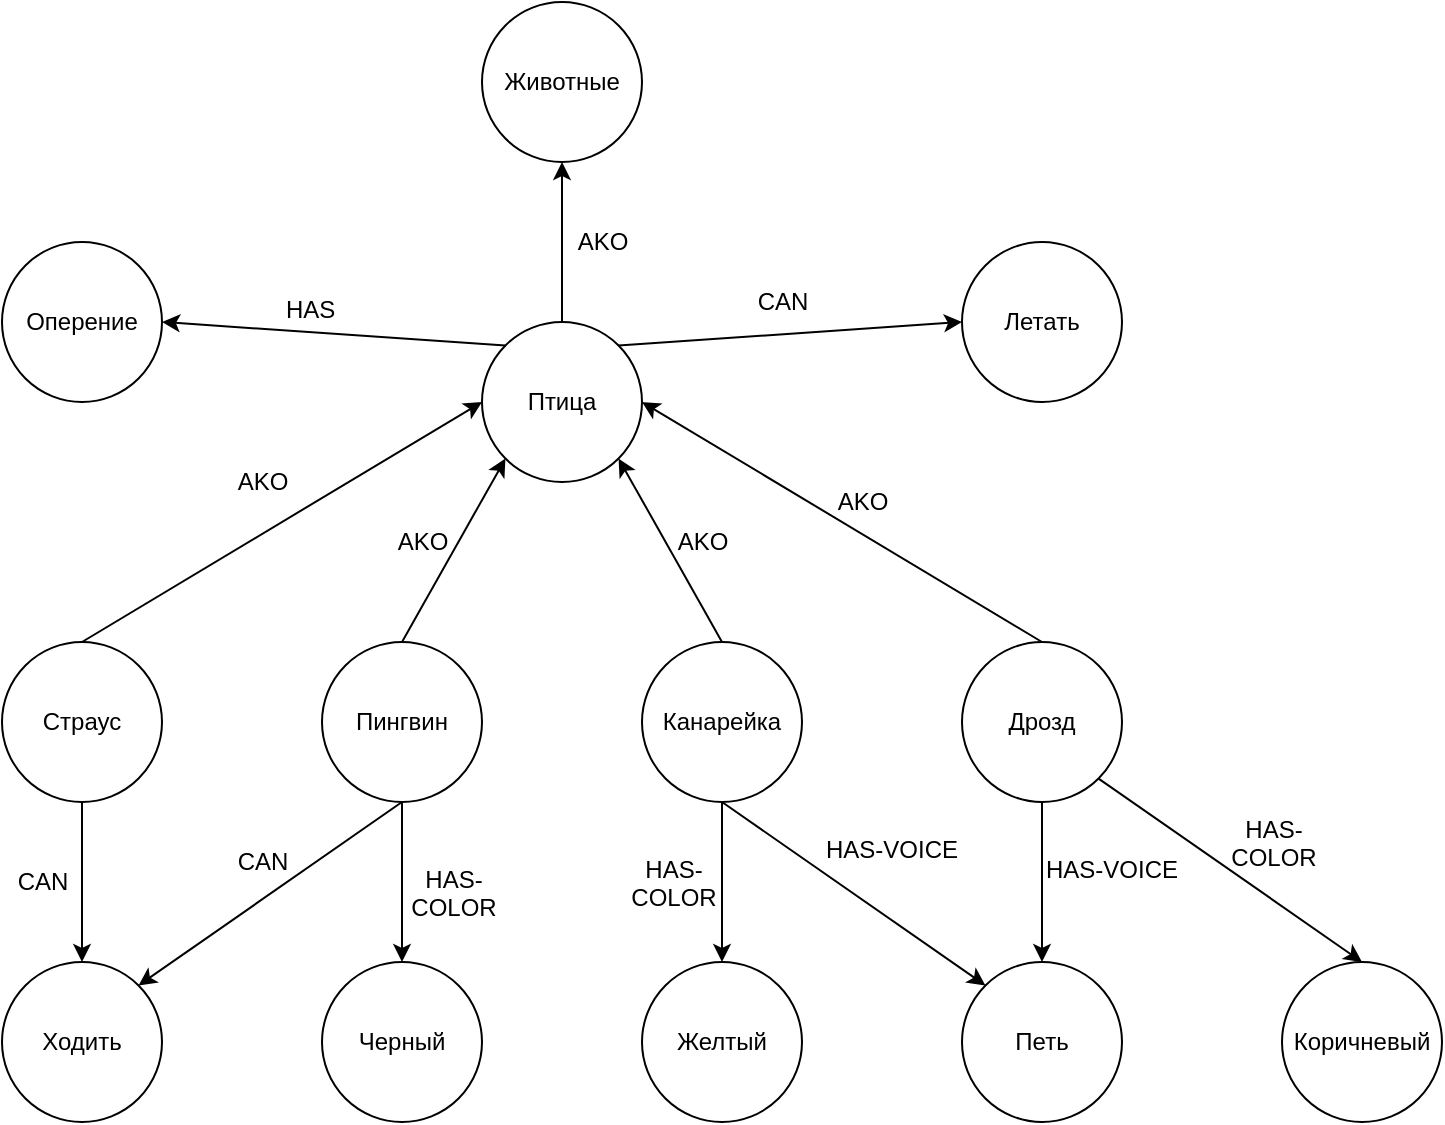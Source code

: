<mxfile version="18.1.2" type="github">
  <diagram id="qHXR-U9V_WV68zt4t-ic" name="Page-1">
    <mxGraphModel dx="1298" dy="865" grid="1" gridSize="10" guides="1" tooltips="1" connect="1" arrows="1" fold="1" page="1" pageScale="1" pageWidth="827" pageHeight="1169" math="0" shadow="0">
      <root>
        <mxCell id="0" />
        <mxCell id="1" parent="0" />
        <mxCell id="bgPIE46f7cv6QqJEABv2-1" value="Животные" style="ellipse;whiteSpace=wrap;html=1;aspect=fixed;" vertex="1" parent="1">
          <mxGeometry x="360" y="80" width="80" height="80" as="geometry" />
        </mxCell>
        <mxCell id="bgPIE46f7cv6QqJEABv2-2" value="Птица" style="ellipse;whiteSpace=wrap;html=1;aspect=fixed;" vertex="1" parent="1">
          <mxGeometry x="360" y="240" width="80" height="80" as="geometry" />
        </mxCell>
        <mxCell id="bgPIE46f7cv6QqJEABv2-3" value="Пингвин" style="ellipse;whiteSpace=wrap;html=1;aspect=fixed;" vertex="1" parent="1">
          <mxGeometry x="280" y="400" width="80" height="80" as="geometry" />
        </mxCell>
        <mxCell id="bgPIE46f7cv6QqJEABv2-4" value="Канарейка" style="ellipse;whiteSpace=wrap;html=1;aspect=fixed;" vertex="1" parent="1">
          <mxGeometry x="440" y="400" width="80" height="80" as="geometry" />
        </mxCell>
        <mxCell id="bgPIE46f7cv6QqJEABv2-5" value="Дрозд" style="ellipse;whiteSpace=wrap;html=1;aspect=fixed;" vertex="1" parent="1">
          <mxGeometry x="600" y="400" width="80" height="80" as="geometry" />
        </mxCell>
        <mxCell id="bgPIE46f7cv6QqJEABv2-6" value="Страус" style="ellipse;whiteSpace=wrap;html=1;aspect=fixed;" vertex="1" parent="1">
          <mxGeometry x="120" y="400" width="80" height="80" as="geometry" />
        </mxCell>
        <mxCell id="bgPIE46f7cv6QqJEABv2-7" value="" style="endArrow=classic;html=1;rounded=0;exitX=0.5;exitY=0;exitDx=0;exitDy=0;entryX=0.5;entryY=1;entryDx=0;entryDy=0;" edge="1" parent="1" source="bgPIE46f7cv6QqJEABv2-2" target="bgPIE46f7cv6QqJEABv2-1">
          <mxGeometry width="50" height="50" relative="1" as="geometry">
            <mxPoint x="390" y="470" as="sourcePoint" />
            <mxPoint x="440" y="420" as="targetPoint" />
          </mxGeometry>
        </mxCell>
        <mxCell id="bgPIE46f7cv6QqJEABv2-8" value="" style="endArrow=classic;html=1;rounded=0;exitX=0.5;exitY=0;exitDx=0;exitDy=0;entryX=0;entryY=1;entryDx=0;entryDy=0;" edge="1" parent="1" source="bgPIE46f7cv6QqJEABv2-3" target="bgPIE46f7cv6QqJEABv2-2">
          <mxGeometry width="50" height="50" relative="1" as="geometry">
            <mxPoint x="390" y="470" as="sourcePoint" />
            <mxPoint x="390" y="340" as="targetPoint" />
          </mxGeometry>
        </mxCell>
        <mxCell id="bgPIE46f7cv6QqJEABv2-9" value="" style="endArrow=classic;html=1;rounded=0;exitX=0.5;exitY=0;exitDx=0;exitDy=0;entryX=0;entryY=0.5;entryDx=0;entryDy=0;" edge="1" parent="1" source="bgPIE46f7cv6QqJEABv2-6" target="bgPIE46f7cv6QqJEABv2-2">
          <mxGeometry width="50" height="50" relative="1" as="geometry">
            <mxPoint x="390" y="470" as="sourcePoint" />
            <mxPoint x="440" y="420" as="targetPoint" />
          </mxGeometry>
        </mxCell>
        <mxCell id="bgPIE46f7cv6QqJEABv2-10" value="" style="endArrow=classic;html=1;rounded=0;exitX=0.5;exitY=0;exitDx=0;exitDy=0;entryX=1;entryY=1;entryDx=0;entryDy=0;" edge="1" parent="1" source="bgPIE46f7cv6QqJEABv2-4" target="bgPIE46f7cv6QqJEABv2-2">
          <mxGeometry width="50" height="50" relative="1" as="geometry">
            <mxPoint x="390" y="470" as="sourcePoint" />
            <mxPoint x="450" y="330" as="targetPoint" />
          </mxGeometry>
        </mxCell>
        <mxCell id="bgPIE46f7cv6QqJEABv2-11" value="" style="endArrow=classic;html=1;rounded=0;exitX=0.5;exitY=0;exitDx=0;exitDy=0;entryX=1;entryY=0.5;entryDx=0;entryDy=0;" edge="1" parent="1" source="bgPIE46f7cv6QqJEABv2-5" target="bgPIE46f7cv6QqJEABv2-2">
          <mxGeometry width="50" height="50" relative="1" as="geometry">
            <mxPoint x="390" y="470" as="sourcePoint" />
            <mxPoint x="440" y="420" as="targetPoint" />
          </mxGeometry>
        </mxCell>
        <mxCell id="bgPIE46f7cv6QqJEABv2-13" value="AKO" style="text;html=1;align=center;verticalAlign=middle;resizable=0;points=[];autosize=1;strokeColor=none;fillColor=none;" vertex="1" parent="1">
          <mxGeometry x="310" y="340" width="40" height="20" as="geometry" />
        </mxCell>
        <mxCell id="bgPIE46f7cv6QqJEABv2-14" value="AKO" style="text;html=1;align=center;verticalAlign=middle;resizable=0;points=[];autosize=1;strokeColor=none;fillColor=none;" vertex="1" parent="1">
          <mxGeometry x="230" y="310" width="40" height="20" as="geometry" />
        </mxCell>
        <mxCell id="bgPIE46f7cv6QqJEABv2-15" value="AKO" style="text;html=1;align=center;verticalAlign=middle;resizable=0;points=[];autosize=1;strokeColor=none;fillColor=none;" vertex="1" parent="1">
          <mxGeometry x="450" y="340" width="40" height="20" as="geometry" />
        </mxCell>
        <mxCell id="bgPIE46f7cv6QqJEABv2-16" value="AKO" style="text;html=1;align=center;verticalAlign=middle;resizable=0;points=[];autosize=1;strokeColor=none;fillColor=none;" vertex="1" parent="1">
          <mxGeometry x="530" y="320" width="40" height="20" as="geometry" />
        </mxCell>
        <mxCell id="bgPIE46f7cv6QqJEABv2-17" value="AKO" style="text;html=1;align=center;verticalAlign=middle;resizable=0;points=[];autosize=1;strokeColor=none;fillColor=none;" vertex="1" parent="1">
          <mxGeometry x="400" y="190" width="40" height="20" as="geometry" />
        </mxCell>
        <mxCell id="bgPIE46f7cv6QqJEABv2-18" value="Летать" style="ellipse;whiteSpace=wrap;html=1;aspect=fixed;" vertex="1" parent="1">
          <mxGeometry x="600" y="200" width="80" height="80" as="geometry" />
        </mxCell>
        <mxCell id="bgPIE46f7cv6QqJEABv2-19" value="" style="endArrow=classic;html=1;rounded=0;entryX=0;entryY=0.5;entryDx=0;entryDy=0;exitX=1;exitY=0;exitDx=0;exitDy=0;" edge="1" parent="1" source="bgPIE46f7cv6QqJEABv2-2" target="bgPIE46f7cv6QqJEABv2-18">
          <mxGeometry width="50" height="50" relative="1" as="geometry">
            <mxPoint x="390" y="470" as="sourcePoint" />
            <mxPoint x="440" y="420" as="targetPoint" />
          </mxGeometry>
        </mxCell>
        <mxCell id="bgPIE46f7cv6QqJEABv2-20" value="CAN" style="text;html=1;align=center;verticalAlign=middle;resizable=0;points=[];autosize=1;strokeColor=none;fillColor=none;" vertex="1" parent="1">
          <mxGeometry x="490" y="220" width="40" height="20" as="geometry" />
        </mxCell>
        <mxCell id="bgPIE46f7cv6QqJEABv2-21" value="Ходить" style="ellipse;whiteSpace=wrap;html=1;aspect=fixed;" vertex="1" parent="1">
          <mxGeometry x="120" y="560" width="80" height="80" as="geometry" />
        </mxCell>
        <mxCell id="bgPIE46f7cv6QqJEABv2-22" value="" style="endArrow=classic;html=1;rounded=0;exitX=0.5;exitY=1;exitDx=0;exitDy=0;entryX=0.5;entryY=0;entryDx=0;entryDy=0;" edge="1" parent="1" source="bgPIE46f7cv6QqJEABv2-6" target="bgPIE46f7cv6QqJEABv2-21">
          <mxGeometry width="50" height="50" relative="1" as="geometry">
            <mxPoint x="390" y="470" as="sourcePoint" />
            <mxPoint x="440" y="420" as="targetPoint" />
          </mxGeometry>
        </mxCell>
        <mxCell id="bgPIE46f7cv6QqJEABv2-23" value="" style="endArrow=classic;html=1;rounded=0;exitX=0.5;exitY=1;exitDx=0;exitDy=0;entryX=1;entryY=0;entryDx=0;entryDy=0;" edge="1" parent="1" source="bgPIE46f7cv6QqJEABv2-3" target="bgPIE46f7cv6QqJEABv2-21">
          <mxGeometry width="50" height="50" relative="1" as="geometry">
            <mxPoint x="390" y="470" as="sourcePoint" />
            <mxPoint x="440" y="420" as="targetPoint" />
          </mxGeometry>
        </mxCell>
        <mxCell id="bgPIE46f7cv6QqJEABv2-24" value="CAN" style="text;html=1;align=center;verticalAlign=middle;resizable=0;points=[];autosize=1;strokeColor=none;fillColor=none;" vertex="1" parent="1">
          <mxGeometry x="230" y="500" width="40" height="20" as="geometry" />
        </mxCell>
        <mxCell id="bgPIE46f7cv6QqJEABv2-25" value="CAN" style="text;html=1;align=center;verticalAlign=middle;resizable=0;points=[];autosize=1;strokeColor=none;fillColor=none;" vertex="1" parent="1">
          <mxGeometry x="120" y="510" width="40" height="20" as="geometry" />
        </mxCell>
        <mxCell id="bgPIE46f7cv6QqJEABv2-26" value="Черный" style="ellipse;whiteSpace=wrap;html=1;aspect=fixed;" vertex="1" parent="1">
          <mxGeometry x="280" y="560" width="80" height="80" as="geometry" />
        </mxCell>
        <mxCell id="bgPIE46f7cv6QqJEABv2-27" value="" style="endArrow=classic;html=1;rounded=0;exitX=0.5;exitY=1;exitDx=0;exitDy=0;entryX=0.5;entryY=0;entryDx=0;entryDy=0;" edge="1" parent="1" source="bgPIE46f7cv6QqJEABv2-3" target="bgPIE46f7cv6QqJEABv2-26">
          <mxGeometry width="50" height="50" relative="1" as="geometry">
            <mxPoint x="390" y="470" as="sourcePoint" />
            <mxPoint x="440" y="420" as="targetPoint" />
          </mxGeometry>
        </mxCell>
        <mxCell id="bgPIE46f7cv6QqJEABv2-28" value="&lt;div style=&quot;text-align: center;&quot;&gt;HAS-COLOR&lt;/div&gt;" style="text;whiteSpace=wrap;html=1;" vertex="1" parent="1">
          <mxGeometry x="320" y="505" width="50" height="30" as="geometry" />
        </mxCell>
        <mxCell id="bgPIE46f7cv6QqJEABv2-29" value="Желтый" style="ellipse;whiteSpace=wrap;html=1;aspect=fixed;" vertex="1" parent="1">
          <mxGeometry x="440" y="560" width="80" height="80" as="geometry" />
        </mxCell>
        <mxCell id="bgPIE46f7cv6QqJEABv2-30" value="" style="endArrow=classic;html=1;rounded=0;entryX=0.5;entryY=0;entryDx=0;entryDy=0;exitX=0.5;exitY=1;exitDx=0;exitDy=0;" edge="1" parent="1" source="bgPIE46f7cv6QqJEABv2-4" target="bgPIE46f7cv6QqJEABv2-29">
          <mxGeometry width="50" height="50" relative="1" as="geometry">
            <mxPoint x="390" y="470" as="sourcePoint" />
            <mxPoint x="440" y="420" as="targetPoint" />
          </mxGeometry>
        </mxCell>
        <mxCell id="bgPIE46f7cv6QqJEABv2-31" value="&lt;div style=&quot;text-align: center;&quot;&gt;HAS-COLOR&lt;/div&gt;" style="text;whiteSpace=wrap;html=1;" vertex="1" parent="1">
          <mxGeometry x="430" y="500" width="50" height="30" as="geometry" />
        </mxCell>
        <mxCell id="bgPIE46f7cv6QqJEABv2-32" value="Петь" style="ellipse;whiteSpace=wrap;html=1;aspect=fixed;" vertex="1" parent="1">
          <mxGeometry x="600" y="560" width="80" height="80" as="geometry" />
        </mxCell>
        <mxCell id="bgPIE46f7cv6QqJEABv2-33" value="HAS-VOICE" style="text;whiteSpace=wrap;html=1;" vertex="1" parent="1">
          <mxGeometry x="640" y="500" width="80" height="30" as="geometry" />
        </mxCell>
        <mxCell id="bgPIE46f7cv6QqJEABv2-34" value="" style="endArrow=classic;html=1;rounded=0;entryX=0.5;entryY=0;entryDx=0;entryDy=0;exitX=0.5;exitY=1;exitDx=0;exitDy=0;" edge="1" parent="1" source="bgPIE46f7cv6QqJEABv2-5" target="bgPIE46f7cv6QqJEABv2-32">
          <mxGeometry width="50" height="50" relative="1" as="geometry">
            <mxPoint x="390" y="470" as="sourcePoint" />
            <mxPoint x="440" y="420" as="targetPoint" />
          </mxGeometry>
        </mxCell>
        <mxCell id="bgPIE46f7cv6QqJEABv2-35" value="Коричневый" style="ellipse;whiteSpace=wrap;html=1;aspect=fixed;" vertex="1" parent="1">
          <mxGeometry x="760" y="560" width="80" height="80" as="geometry" />
        </mxCell>
        <mxCell id="bgPIE46f7cv6QqJEABv2-36" value="" style="endArrow=classic;html=1;rounded=0;entryX=0;entryY=0;entryDx=0;entryDy=0;exitX=0.5;exitY=1;exitDx=0;exitDy=0;" edge="1" parent="1" source="bgPIE46f7cv6QqJEABv2-4" target="bgPIE46f7cv6QqJEABv2-32">
          <mxGeometry width="50" height="50" relative="1" as="geometry">
            <mxPoint x="390" y="470" as="sourcePoint" />
            <mxPoint x="440" y="420" as="targetPoint" />
          </mxGeometry>
        </mxCell>
        <mxCell id="bgPIE46f7cv6QqJEABv2-37" value="HAS-VOICE" style="text;whiteSpace=wrap;html=1;" vertex="1" parent="1">
          <mxGeometry x="530" y="490" width="80" height="30" as="geometry" />
        </mxCell>
        <mxCell id="bgPIE46f7cv6QqJEABv2-38" value="" style="endArrow=classic;html=1;rounded=0;entryX=0.5;entryY=0;entryDx=0;entryDy=0;exitX=1;exitY=1;exitDx=0;exitDy=0;" edge="1" parent="1" source="bgPIE46f7cv6QqJEABv2-5" target="bgPIE46f7cv6QqJEABv2-35">
          <mxGeometry width="50" height="50" relative="1" as="geometry">
            <mxPoint x="390" y="470" as="sourcePoint" />
            <mxPoint x="440" y="420" as="targetPoint" />
          </mxGeometry>
        </mxCell>
        <mxCell id="bgPIE46f7cv6QqJEABv2-39" value="&lt;div style=&quot;text-align: center;&quot;&gt;HAS-COLOR&lt;/div&gt;" style="text;whiteSpace=wrap;html=1;" vertex="1" parent="1">
          <mxGeometry x="730" y="480" width="50" height="30" as="geometry" />
        </mxCell>
        <mxCell id="bgPIE46f7cv6QqJEABv2-40" value="Оперение" style="ellipse;whiteSpace=wrap;html=1;aspect=fixed;" vertex="1" parent="1">
          <mxGeometry x="120" y="200" width="80" height="80" as="geometry" />
        </mxCell>
        <mxCell id="bgPIE46f7cv6QqJEABv2-41" value="" style="endArrow=classic;html=1;rounded=0;exitX=0;exitY=0;exitDx=0;exitDy=0;entryX=1;entryY=0.5;entryDx=0;entryDy=0;" edge="1" parent="1" source="bgPIE46f7cv6QqJEABv2-2" target="bgPIE46f7cv6QqJEABv2-40">
          <mxGeometry width="50" height="50" relative="1" as="geometry">
            <mxPoint x="390" y="470" as="sourcePoint" />
            <mxPoint x="440" y="420" as="targetPoint" />
          </mxGeometry>
        </mxCell>
        <mxCell id="bgPIE46f7cv6QqJEABv2-42" value="&lt;div style=&quot;text-align: center;&quot;&gt;HAS&lt;/div&gt;" style="text;whiteSpace=wrap;html=1;" vertex="1" parent="1">
          <mxGeometry x="260" y="220" width="50" height="30" as="geometry" />
        </mxCell>
      </root>
    </mxGraphModel>
  </diagram>
</mxfile>
